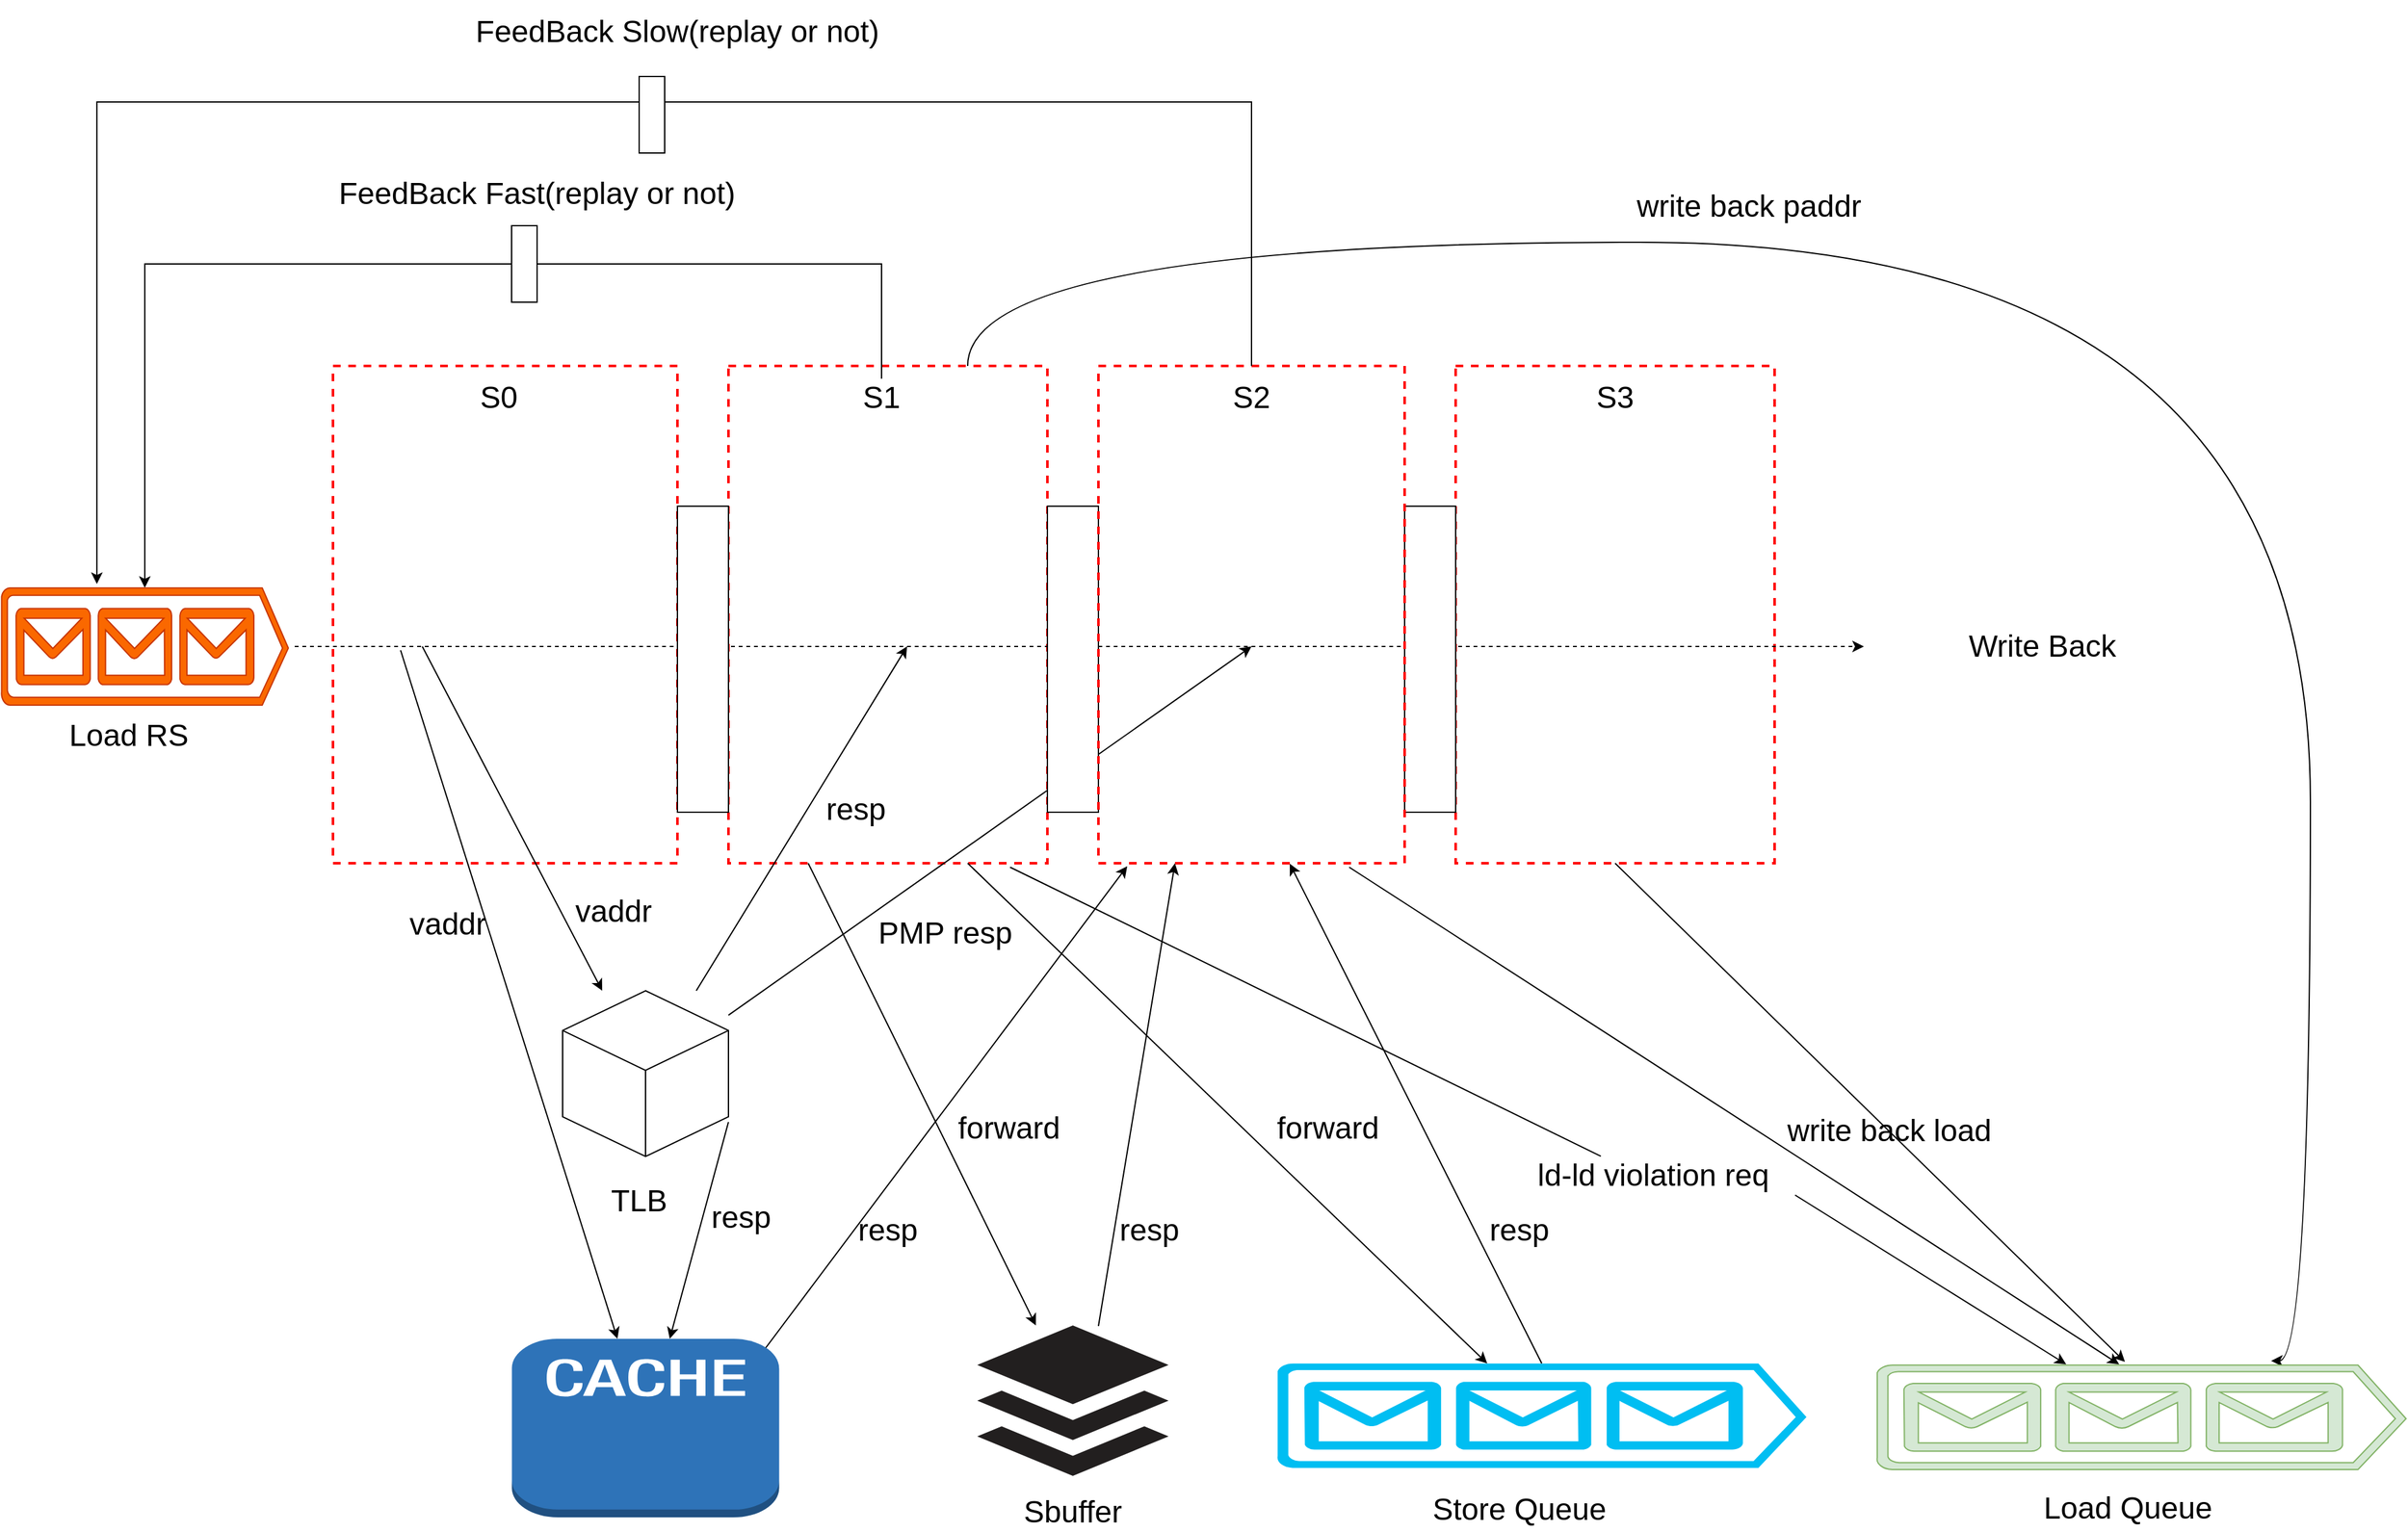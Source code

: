 <mxfile version="20.2.4" type="github">
  <diagram id="AobjY3eb068Dwps1Uj1f" name="第 1 页">
    <mxGraphModel dx="2062" dy="1114" grid="1" gridSize="10" guides="1" tooltips="1" connect="1" arrows="1" fold="1" page="1" pageScale="1" pageWidth="2339" pageHeight="3300" math="0" shadow="0">
      <root>
        <mxCell id="0" />
        <mxCell id="1" parent="0" />
        <mxCell id="BWPuHB-r5Ix1DyG-1JrD-68" style="edgeStyle=orthogonalEdgeStyle;rounded=0;orthogonalLoop=1;jettySize=auto;html=1;exitX=0.75;exitY=0;exitDx=0;exitDy=0;entryX=0.745;entryY=-0.039;entryDx=0;entryDy=0;entryPerimeter=0;curved=1;" edge="1" parent="1" source="BWPuHB-r5Ix1DyG-1JrD-32" target="BWPuHB-r5Ix1DyG-1JrD-22">
          <mxGeometry relative="1" as="geometry">
            <Array as="points">
              <mxPoint x="938" y="320" />
              <mxPoint x="1990" y="320" />
              <mxPoint x="1990" y="1197" />
            </Array>
          </mxGeometry>
        </mxCell>
        <mxCell id="BWPuHB-r5Ix1DyG-1JrD-32" value="" style="rounded=0;whiteSpace=wrap;html=1;fontSize=24;fillColor=none;dashed=1;strokeColor=#FF0000;strokeWidth=2;" vertex="1" parent="1">
          <mxGeometry x="750" y="417" width="250" height="390" as="geometry" />
        </mxCell>
        <mxCell id="BWPuHB-r5Ix1DyG-1JrD-2" value="" style="rounded=0;whiteSpace=wrap;html=1;fontSize=24;fillColor=none;dashed=1;strokeColor=#FF0000;strokeWidth=2;" vertex="1" parent="1">
          <mxGeometry x="1320" y="417" width="250" height="390" as="geometry" />
        </mxCell>
        <mxCell id="BWPuHB-r5Ix1DyG-1JrD-3" value="" style="rounded=0;whiteSpace=wrap;html=1;fontSize=24;fillColor=none;dashed=1;strokeColor=#FF0000;strokeWidth=2;" vertex="1" parent="1">
          <mxGeometry x="440" y="417" width="270" height="390" as="geometry" />
        </mxCell>
        <mxCell id="BWPuHB-r5Ix1DyG-1JrD-5" value="" style="endArrow=classic;html=1;rounded=0;fontSize=24;" edge="1" parent="1" source="BWPuHB-r5Ix1DyG-1JrD-14">
          <mxGeometry width="50" height="50" relative="1" as="geometry">
            <mxPoint x="780" y="917" as="sourcePoint" />
            <mxPoint x="1160" y="637" as="targetPoint" />
          </mxGeometry>
        </mxCell>
        <mxCell id="BWPuHB-r5Ix1DyG-1JrD-6" value="" style="endArrow=classic;html=1;rounded=0;fontSize=24;exitX=1;exitY=0.5;exitDx=0;exitDy=0;dashed=1;" edge="1" parent="1">
          <mxGeometry width="50" height="50" relative="1" as="geometry">
            <mxPoint x="410" y="637" as="sourcePoint" />
            <mxPoint x="1640" y="637" as="targetPoint" />
          </mxGeometry>
        </mxCell>
        <mxCell id="BWPuHB-r5Ix1DyG-1JrD-7" value="" style="rounded=0;whiteSpace=wrap;html=1;fontSize=24;" vertex="1" parent="1">
          <mxGeometry x="710" y="527" width="40" height="240" as="geometry" />
        </mxCell>
        <mxCell id="BWPuHB-r5Ix1DyG-1JrD-8" value="" style="rounded=0;whiteSpace=wrap;html=1;fontSize=24;" vertex="1" parent="1">
          <mxGeometry x="1000" y="527" width="40" height="240" as="geometry" />
        </mxCell>
        <mxCell id="BWPuHB-r5Ix1DyG-1JrD-9" value="" style="rounded=0;whiteSpace=wrap;html=1;fontSize=24;" vertex="1" parent="1">
          <mxGeometry x="1280" y="527" width="40" height="240" as="geometry" />
        </mxCell>
        <mxCell id="BWPuHB-r5Ix1DyG-1JrD-10" value="S0" style="text;html=1;strokeColor=none;fillColor=none;align=center;verticalAlign=middle;whiteSpace=wrap;rounded=0;fontSize=24;" vertex="1" parent="1">
          <mxGeometry x="540" y="427" width="60" height="30" as="geometry" />
        </mxCell>
        <mxCell id="BWPuHB-r5Ix1DyG-1JrD-11" value="S1" style="text;html=1;strokeColor=none;fillColor=none;align=center;verticalAlign=middle;whiteSpace=wrap;rounded=0;fontSize=24;" vertex="1" parent="1">
          <mxGeometry x="840" y="427" width="60" height="30" as="geometry" />
        </mxCell>
        <mxCell id="BWPuHB-r5Ix1DyG-1JrD-12" value="S2" style="text;html=1;strokeColor=none;fillColor=none;align=center;verticalAlign=middle;whiteSpace=wrap;rounded=0;fontSize=24;" vertex="1" parent="1">
          <mxGeometry x="1130" y="427" width="60" height="30" as="geometry" />
        </mxCell>
        <mxCell id="BWPuHB-r5Ix1DyG-1JrD-13" value="S3" style="text;html=1;strokeColor=none;fillColor=none;align=center;verticalAlign=middle;whiteSpace=wrap;rounded=0;fontSize=24;" vertex="1" parent="1">
          <mxGeometry x="1415" y="427" width="60" height="30" as="geometry" />
        </mxCell>
        <mxCell id="BWPuHB-r5Ix1DyG-1JrD-14" value="" style="html=1;whiteSpace=wrap;shape=isoCube2;backgroundOutline=1;isoAngle=15;fontSize=24;" vertex="1" parent="1">
          <mxGeometry x="620" y="907" width="130" height="130" as="geometry" />
        </mxCell>
        <mxCell id="BWPuHB-r5Ix1DyG-1JrD-15" value="TLB" style="text;html=1;strokeColor=none;fillColor=none;align=center;verticalAlign=middle;whiteSpace=wrap;rounded=0;fontSize=24;" vertex="1" parent="1">
          <mxGeometry x="650" y="1057" width="60" height="30" as="geometry" />
        </mxCell>
        <mxCell id="BWPuHB-r5Ix1DyG-1JrD-16" value="" style="edgeStyle=elbowEdgeStyle;elbow=horizontal;endArrow=classic;html=1;rounded=0;fontSize=24;exitX=0.5;exitY=0;exitDx=0;exitDy=0;entryX=0.5;entryY=0;entryDx=0;entryDy=0;entryPerimeter=0;" edge="1" parent="1" source="BWPuHB-r5Ix1DyG-1JrD-11" target="BWPuHB-r5Ix1DyG-1JrD-24">
          <mxGeometry width="50" height="50" relative="1" as="geometry">
            <mxPoint x="880" y="407" as="sourcePoint" />
            <mxPoint x="330" y="597" as="targetPoint" />
            <Array as="points">
              <mxPoint x="700" y="337" />
              <mxPoint x="340" y="437" />
            </Array>
          </mxGeometry>
        </mxCell>
        <mxCell id="BWPuHB-r5Ix1DyG-1JrD-17" value="" style="endArrow=classic;html=1;rounded=0;fontSize=24;" edge="1" parent="1" target="BWPuHB-r5Ix1DyG-1JrD-14">
          <mxGeometry width="50" height="50" relative="1" as="geometry">
            <mxPoint x="510" y="637" as="sourcePoint" />
            <mxPoint x="700" y="837" as="targetPoint" />
          </mxGeometry>
        </mxCell>
        <mxCell id="BWPuHB-r5Ix1DyG-1JrD-18" value="" style="endArrow=classic;html=1;rounded=0;fontSize=24;" edge="1" parent="1" source="BWPuHB-r5Ix1DyG-1JrD-14">
          <mxGeometry width="50" height="50" relative="1" as="geometry">
            <mxPoint x="760" y="917" as="sourcePoint" />
            <mxPoint x="890" y="637" as="targetPoint" />
          </mxGeometry>
        </mxCell>
        <mxCell id="BWPuHB-r5Ix1DyG-1JrD-19" value="Write Back" style="text;html=1;strokeColor=none;fillColor=none;align=center;verticalAlign=middle;whiteSpace=wrap;rounded=0;fontSize=24;" vertex="1" parent="1">
          <mxGeometry x="1700" y="562" width="160" height="150" as="geometry" />
        </mxCell>
        <mxCell id="BWPuHB-r5Ix1DyG-1JrD-20" value="FeedBack Fast(replay or not)" style="text;html=1;strokeColor=none;fillColor=none;align=center;verticalAlign=middle;whiteSpace=wrap;rounded=0;fontSize=24;" vertex="1" parent="1">
          <mxGeometry x="440" y="257" width="320" height="50" as="geometry" />
        </mxCell>
        <mxCell id="BWPuHB-r5Ix1DyG-1JrD-21" value="vaddr" style="text;html=1;strokeColor=none;fillColor=none;align=center;verticalAlign=middle;whiteSpace=wrap;rounded=0;fontSize=24;" vertex="1" parent="1">
          <mxGeometry x="500" y="840" width="60" height="30" as="geometry" />
        </mxCell>
        <mxCell id="BWPuHB-r5Ix1DyG-1JrD-24" value="" style="verticalLabelPosition=bottom;html=1;verticalAlign=top;align=center;strokeColor=#C73500;fillColor=#fa6800;shape=mxgraph.azure.queue_generic;pointerEvents=1;fontSize=24;fontColor=#000000;" vertex="1" parent="1">
          <mxGeometry x="180" y="591" width="225" height="92" as="geometry" />
        </mxCell>
        <mxCell id="BWPuHB-r5Ix1DyG-1JrD-25" value="Load RS" style="text;html=1;strokeColor=none;fillColor=none;align=center;verticalAlign=middle;whiteSpace=wrap;rounded=0;fontSize=24;" vertex="1" parent="1">
          <mxGeometry x="220" y="697" width="120" height="20" as="geometry" />
        </mxCell>
        <mxCell id="BWPuHB-r5Ix1DyG-1JrD-26" value="resp" style="text;html=1;strokeColor=none;fillColor=none;align=center;verticalAlign=middle;whiteSpace=wrap;rounded=0;fontSize=24;" vertex="1" parent="1">
          <mxGeometry x="820" y="750" width="60" height="30" as="geometry" />
        </mxCell>
        <mxCell id="BWPuHB-r5Ix1DyG-1JrD-27" value="PMP resp" style="text;html=1;strokeColor=none;fillColor=none;align=center;verticalAlign=middle;whiteSpace=wrap;rounded=0;fontSize=24;" vertex="1" parent="1">
          <mxGeometry x="850" y="847" width="140" height="30" as="geometry" />
        </mxCell>
        <mxCell id="BWPuHB-r5Ix1DyG-1JrD-28" value="" style="rounded=0;whiteSpace=wrap;html=1;fontSize=24;" vertex="1" parent="1">
          <mxGeometry x="580" y="307" width="20" height="60" as="geometry" />
        </mxCell>
        <mxCell id="BWPuHB-r5Ix1DyG-1JrD-33" value="" style="rounded=0;whiteSpace=wrap;html=1;fontSize=24;fillColor=none;dashed=1;strokeColor=#FF0000;strokeWidth=2;" vertex="1" parent="1">
          <mxGeometry x="1040" y="417" width="240" height="390" as="geometry" />
        </mxCell>
        <mxCell id="BWPuHB-r5Ix1DyG-1JrD-35" value="" style="outlineConnect=0;dashed=0;verticalLabelPosition=bottom;verticalAlign=top;align=center;html=1;shape=mxgraph.aws3.cache_node;fillColor=#2E73B8;gradientColor=none;" vertex="1" parent="1">
          <mxGeometry x="580.25" y="1180" width="209.5" height="140" as="geometry" />
        </mxCell>
        <mxCell id="BWPuHB-r5Ix1DyG-1JrD-36" value="" style="endArrow=classic;html=1;rounded=0;fontSize=24;" edge="1" parent="1" target="BWPuHB-r5Ix1DyG-1JrD-35">
          <mxGeometry width="50" height="50" relative="1" as="geometry">
            <mxPoint x="493" y="640" as="sourcePoint" />
            <mxPoint x="573" y="1260" as="targetPoint" />
          </mxGeometry>
        </mxCell>
        <mxCell id="BWPuHB-r5Ix1DyG-1JrD-41" value="" style="group" vertex="1" connectable="0" parent="1">
          <mxGeometry x="930" y="1169.5" width="180" height="161" as="geometry" />
        </mxCell>
        <mxCell id="BWPuHB-r5Ix1DyG-1JrD-39" value="" style="dashed=0;outlineConnect=0;html=1;align=center;labelPosition=center;verticalLabelPosition=bottom;verticalAlign=top;shape=mxgraph.weblogos.buffer;fillColor=#221F1F;strokeColor=none" vertex="1" parent="BWPuHB-r5Ix1DyG-1JrD-41">
          <mxGeometry x="15" width="150" height="118" as="geometry" />
        </mxCell>
        <mxCell id="BWPuHB-r5Ix1DyG-1JrD-40" value="Sbuffer" style="text;html=1;strokeColor=none;fillColor=none;align=center;verticalAlign=middle;whiteSpace=wrap;rounded=0;fontSize=24;" vertex="1" parent="BWPuHB-r5Ix1DyG-1JrD-41">
          <mxGeometry y="131" width="180" height="30" as="geometry" />
        </mxCell>
        <mxCell id="BWPuHB-r5Ix1DyG-1JrD-42" value="" style="group" vertex="1" connectable="0" parent="1">
          <mxGeometry x="1650" y="1200.5" width="415" height="127.5" as="geometry" />
        </mxCell>
        <mxCell id="BWPuHB-r5Ix1DyG-1JrD-22" value="" style="verticalLabelPosition=bottom;html=1;verticalAlign=top;align=center;strokeColor=#82b366;fillColor=#d5e8d4;shape=mxgraph.azure.queue_generic;pointerEvents=1;fontSize=24;" vertex="1" parent="BWPuHB-r5Ix1DyG-1JrD-42">
          <mxGeometry width="415" height="82" as="geometry" />
        </mxCell>
        <mxCell id="BWPuHB-r5Ix1DyG-1JrD-23" value="Load Queue" style="text;html=1;strokeColor=none;fillColor=none;align=center;verticalAlign=middle;whiteSpace=wrap;rounded=0;fontSize=24;" vertex="1" parent="BWPuHB-r5Ix1DyG-1JrD-42">
          <mxGeometry x="107" y="97.5" width="180" height="30" as="geometry" />
        </mxCell>
        <mxCell id="BWPuHB-r5Ix1DyG-1JrD-43" value="" style="group" vertex="1" connectable="0" parent="1">
          <mxGeometry x="1180" y="1199.25" width="415" height="130" as="geometry" />
        </mxCell>
        <mxCell id="BWPuHB-r5Ix1DyG-1JrD-37" value="" style="verticalLabelPosition=bottom;html=1;verticalAlign=top;align=center;strokeColor=none;fillColor=#00BEF2;shape=mxgraph.azure.queue_generic;pointerEvents=1;fontSize=24;" vertex="1" parent="BWPuHB-r5Ix1DyG-1JrD-43">
          <mxGeometry width="415" height="82" as="geometry" />
        </mxCell>
        <mxCell id="BWPuHB-r5Ix1DyG-1JrD-38" value="Store Queue" style="text;html=1;strokeColor=none;fillColor=none;align=center;verticalAlign=middle;whiteSpace=wrap;rounded=0;fontSize=24;" vertex="1" parent="BWPuHB-r5Ix1DyG-1JrD-43">
          <mxGeometry x="100" y="100" width="180" height="30" as="geometry" />
        </mxCell>
        <mxCell id="BWPuHB-r5Ix1DyG-1JrD-44" value="" style="edgeStyle=elbowEdgeStyle;elbow=horizontal;endArrow=classic;html=1;rounded=0;fontSize=24;exitX=0.5;exitY=0;exitDx=0;exitDy=0;entryX=0.333;entryY=-0.033;entryDx=0;entryDy=0;entryPerimeter=0;" edge="1" parent="1" source="BWPuHB-r5Ix1DyG-1JrD-33" target="BWPuHB-r5Ix1DyG-1JrD-24">
          <mxGeometry width="50" height="50" relative="1" as="geometry">
            <mxPoint x="880" y="437" as="sourcePoint" />
            <mxPoint x="302.5" y="601" as="targetPoint" />
            <Array as="points">
              <mxPoint x="710" y="210" />
              <mxPoint x="803" y="240" />
              <mxPoint x="713" y="260" />
              <mxPoint x="350" y="447" />
            </Array>
          </mxGeometry>
        </mxCell>
        <mxCell id="BWPuHB-r5Ix1DyG-1JrD-45" value="FeedBack Slow(replay or not)" style="text;html=1;strokeColor=none;fillColor=none;align=center;verticalAlign=middle;whiteSpace=wrap;rounded=0;fontSize=24;" vertex="1" parent="1">
          <mxGeometry x="550" y="130" width="320" height="50" as="geometry" />
        </mxCell>
        <mxCell id="BWPuHB-r5Ix1DyG-1JrD-46" value="" style="endArrow=classic;html=1;rounded=0;fontSize=24;exitX=0.25;exitY=1;exitDx=0;exitDy=0;" edge="1" parent="1" source="BWPuHB-r5Ix1DyG-1JrD-32" target="BWPuHB-r5Ix1DyG-1JrD-39">
          <mxGeometry width="50" height="50" relative="1" as="geometry">
            <mxPoint x="734.776" y="917" as="sourcePoint" />
            <mxPoint x="900" y="647" as="targetPoint" />
          </mxGeometry>
        </mxCell>
        <mxCell id="BWPuHB-r5Ix1DyG-1JrD-47" value="" style="endArrow=classic;html=1;rounded=0;fontSize=24;entryX=0.397;entryY=0.001;entryDx=0;entryDy=0;entryPerimeter=0;exitX=0.75;exitY=1;exitDx=0;exitDy=0;" edge="1" parent="1" source="BWPuHB-r5Ix1DyG-1JrD-32" target="BWPuHB-r5Ix1DyG-1JrD-37">
          <mxGeometry width="50" height="50" relative="1" as="geometry">
            <mxPoint x="870" y="650.08" as="sourcePoint" />
            <mxPoint x="1013.957" y="1179.5" as="targetPoint" />
          </mxGeometry>
        </mxCell>
        <mxCell id="BWPuHB-r5Ix1DyG-1JrD-48" value="forward" style="text;html=1;strokeColor=none;fillColor=none;align=center;verticalAlign=middle;whiteSpace=wrap;rounded=0;fontSize=24;" vertex="1" parent="1">
          <mxGeometry x="900" y="1000" width="140" height="30" as="geometry" />
        </mxCell>
        <mxCell id="BWPuHB-r5Ix1DyG-1JrD-49" value="forward" style="text;html=1;strokeColor=none;fillColor=none;align=center;verticalAlign=middle;whiteSpace=wrap;rounded=0;fontSize=24;" vertex="1" parent="1">
          <mxGeometry x="1150" y="1000" width="140" height="30" as="geometry" />
        </mxCell>
        <mxCell id="BWPuHB-r5Ix1DyG-1JrD-50" value="" style="endArrow=classic;html=1;rounded=0;fontSize=24;entryX=0.358;entryY=-0.006;entryDx=0;entryDy=0;entryPerimeter=0;exitX=0.883;exitY=1.008;exitDx=0;exitDy=0;exitPerimeter=0;startArrow=none;" edge="1" parent="1" source="BWPuHB-r5Ix1DyG-1JrD-51" target="BWPuHB-r5Ix1DyG-1JrD-22">
          <mxGeometry width="50" height="50" relative="1" as="geometry">
            <mxPoint x="947.5" y="817" as="sourcePoint" />
            <mxPoint x="1354.755" y="1209.332" as="targetPoint" />
          </mxGeometry>
        </mxCell>
        <mxCell id="BWPuHB-r5Ix1DyG-1JrD-52" value="" style="endArrow=classic;html=1;rounded=0;fontSize=24;" edge="1" parent="1" target="BWPuHB-r5Ix1DyG-1JrD-35">
          <mxGeometry width="50" height="50" relative="1" as="geometry">
            <mxPoint x="750" y="1010" as="sourcePoint" />
            <mxPoint x="900" y="647" as="targetPoint" />
          </mxGeometry>
        </mxCell>
        <mxCell id="BWPuHB-r5Ix1DyG-1JrD-53" value="resp" style="text;html=1;strokeColor=none;fillColor=none;align=center;verticalAlign=middle;whiteSpace=wrap;rounded=0;fontSize=24;" vertex="1" parent="1">
          <mxGeometry x="729.75" y="1070" width="60" height="30" as="geometry" />
        </mxCell>
        <mxCell id="BWPuHB-r5Ix1DyG-1JrD-54" value="vaddr" style="text;html=1;strokeColor=none;fillColor=none;align=center;verticalAlign=middle;whiteSpace=wrap;rounded=0;fontSize=24;" vertex="1" parent="1">
          <mxGeometry x="630" y="830" width="60" height="30" as="geometry" />
        </mxCell>
        <mxCell id="BWPuHB-r5Ix1DyG-1JrD-56" value="" style="endArrow=classic;html=1;rounded=0;fontSize=24;exitX=0.95;exitY=0.05;exitDx=0;exitDy=0;exitPerimeter=0;entryX=0.094;entryY=1.006;entryDx=0;entryDy=0;entryPerimeter=0;" edge="1" parent="1" source="BWPuHB-r5Ix1DyG-1JrD-35" target="BWPuHB-r5Ix1DyG-1JrD-33">
          <mxGeometry width="50" height="50" relative="1" as="geometry">
            <mxPoint x="760" y="1020" as="sourcePoint" />
            <mxPoint x="713.958" y="1190" as="targetPoint" />
          </mxGeometry>
        </mxCell>
        <mxCell id="BWPuHB-r5Ix1DyG-1JrD-57" value="resp" style="text;html=1;strokeColor=none;fillColor=none;align=center;verticalAlign=middle;whiteSpace=wrap;rounded=0;fontSize=24;" vertex="1" parent="1">
          <mxGeometry x="845" y="1080" width="60" height="30" as="geometry" />
        </mxCell>
        <mxCell id="BWPuHB-r5Ix1DyG-1JrD-58" value="" style="endArrow=classic;html=1;rounded=0;fontSize=24;entryX=0.25;entryY=1;entryDx=0;entryDy=0;" edge="1" parent="1" target="BWPuHB-r5Ix1DyG-1JrD-33">
          <mxGeometry width="50" height="50" relative="1" as="geometry">
            <mxPoint x="1040" y="1170" as="sourcePoint" />
            <mxPoint x="1000.955" y="1179.5" as="targetPoint" />
          </mxGeometry>
        </mxCell>
        <mxCell id="BWPuHB-r5Ix1DyG-1JrD-59" value="" style="endArrow=classic;html=1;rounded=0;fontSize=24;entryX=0.625;entryY=1.001;entryDx=0;entryDy=0;entryPerimeter=0;exitX=0.5;exitY=0;exitDx=0;exitDy=0;exitPerimeter=0;" edge="1" parent="1" source="BWPuHB-r5Ix1DyG-1JrD-37" target="BWPuHB-r5Ix1DyG-1JrD-33">
          <mxGeometry width="50" height="50" relative="1" as="geometry">
            <mxPoint x="1050" y="1180" as="sourcePoint" />
            <mxPoint x="1110" y="817" as="targetPoint" />
          </mxGeometry>
        </mxCell>
        <mxCell id="BWPuHB-r5Ix1DyG-1JrD-60" value="resp" style="text;html=1;strokeColor=none;fillColor=none;align=center;verticalAlign=middle;whiteSpace=wrap;rounded=0;fontSize=24;" vertex="1" parent="1">
          <mxGeometry x="1050" y="1080" width="60" height="30" as="geometry" />
        </mxCell>
        <mxCell id="BWPuHB-r5Ix1DyG-1JrD-61" value="resp" style="text;html=1;strokeColor=none;fillColor=none;align=center;verticalAlign=middle;whiteSpace=wrap;rounded=0;fontSize=24;" vertex="1" parent="1">
          <mxGeometry x="1340" y="1080" width="60" height="30" as="geometry" />
        </mxCell>
        <mxCell id="BWPuHB-r5Ix1DyG-1JrD-62" value="" style="endArrow=classic;html=1;rounded=0;fontSize=24;entryX=0.458;entryY=-0.006;entryDx=0;entryDy=0;entryPerimeter=0;exitX=0.819;exitY=1.008;exitDx=0;exitDy=0;exitPerimeter=0;" edge="1" parent="1" source="BWPuHB-r5Ix1DyG-1JrD-33" target="BWPuHB-r5Ix1DyG-1JrD-22">
          <mxGeometry width="50" height="50" relative="1" as="geometry">
            <mxPoint x="1397.5" y="1209.25" as="sourcePoint" />
            <mxPoint x="1200" y="817.39" as="targetPoint" />
          </mxGeometry>
        </mxCell>
        <mxCell id="BWPuHB-r5Ix1DyG-1JrD-51" value="ld-ld violation req" style="text;html=1;strokeColor=none;fillColor=none;align=center;verticalAlign=middle;whiteSpace=wrap;rounded=0;fontSize=24;" vertex="1" parent="1">
          <mxGeometry x="1330" y="1037" width="290" height="30" as="geometry" />
        </mxCell>
        <mxCell id="BWPuHB-r5Ix1DyG-1JrD-63" value="" style="endArrow=none;html=1;rounded=0;fontSize=24;entryX=0.358;entryY=-0.006;entryDx=0;entryDy=0;entryPerimeter=0;exitX=0.883;exitY=1.008;exitDx=0;exitDy=0;exitPerimeter=0;" edge="1" parent="1" source="BWPuHB-r5Ix1DyG-1JrD-32" target="BWPuHB-r5Ix1DyG-1JrD-51">
          <mxGeometry width="50" height="50" relative="1" as="geometry">
            <mxPoint x="970.75" y="810.12" as="sourcePoint" />
            <mxPoint x="1798.57" y="1200.008" as="targetPoint" />
          </mxGeometry>
        </mxCell>
        <mxCell id="BWPuHB-r5Ix1DyG-1JrD-64" value="write back load" style="text;html=1;strokeColor=none;fillColor=none;align=center;verticalAlign=middle;whiteSpace=wrap;rounded=0;fontSize=24;" vertex="1" parent="1">
          <mxGeometry x="1500" y="997" width="320" height="40" as="geometry" />
        </mxCell>
        <mxCell id="BWPuHB-r5Ix1DyG-1JrD-65" value="" style="endArrow=classic;html=1;rounded=0;fontSize=24;entryX=0.469;entryY=-0.03;entryDx=0;entryDy=0;entryPerimeter=0;exitX=0.5;exitY=1;exitDx=0;exitDy=0;" edge="1" parent="1" source="BWPuHB-r5Ix1DyG-1JrD-2" target="BWPuHB-r5Ix1DyG-1JrD-22">
          <mxGeometry width="50" height="50" relative="1" as="geometry">
            <mxPoint x="1246.56" y="820.12" as="sourcePoint" />
            <mxPoint x="1850.07" y="1210.008" as="targetPoint" />
          </mxGeometry>
        </mxCell>
        <mxCell id="BWPuHB-r5Ix1DyG-1JrD-66" value="" style="rounded=0;whiteSpace=wrap;html=1;fontSize=24;" vertex="1" parent="1">
          <mxGeometry x="680" y="190" width="20" height="60" as="geometry" />
        </mxCell>
        <mxCell id="BWPuHB-r5Ix1DyG-1JrD-69" value="write back paddr" style="text;html=1;strokeColor=none;fillColor=none;align=center;verticalAlign=middle;whiteSpace=wrap;rounded=0;fontSize=24;" vertex="1" parent="1">
          <mxGeometry x="1390" y="267" width="320" height="50" as="geometry" />
        </mxCell>
      </root>
    </mxGraphModel>
  </diagram>
</mxfile>
